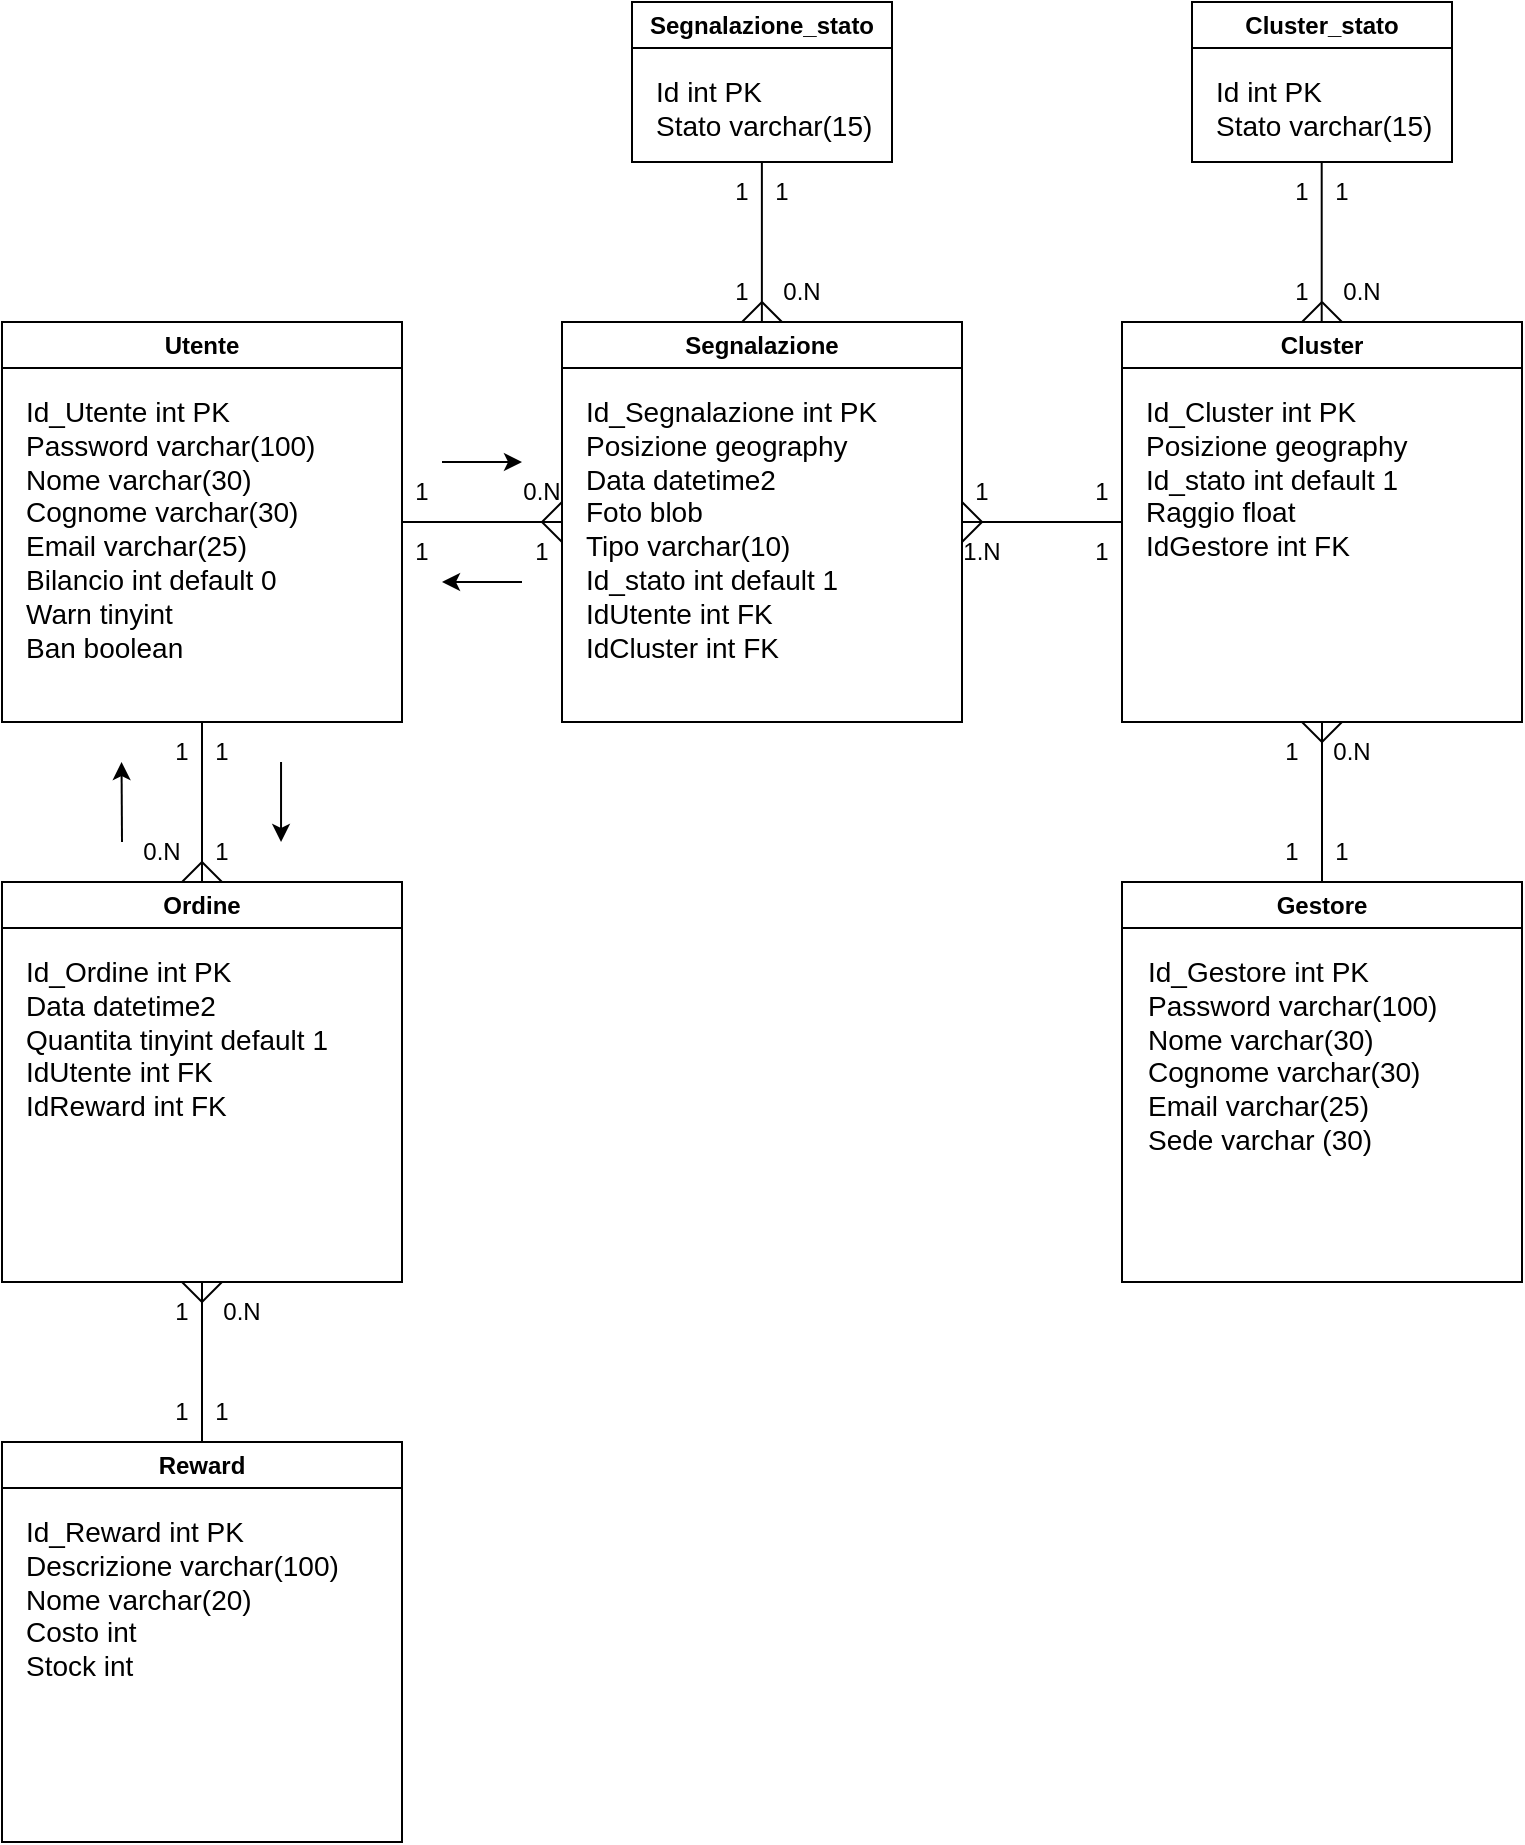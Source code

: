 <mxfile version="20.6.0" type="device"><diagram id="R2lEEEUBdFMjLlhIrx00" name="Page-1"><mxGraphModel dx="1511" dy="1793" grid="1" gridSize="10" guides="1" tooltips="1" connect="1" arrows="1" fold="1" page="1" pageScale="1" pageWidth="850" pageHeight="1100" math="0" shadow="0" extFonts="Permanent Marker^https://fonts.googleapis.com/css?family=Permanent+Marker"><root><mxCell id="0"/><mxCell id="1" parent="0"/><mxCell id="FK2Xxi5X0Ovtd6CYyroS-1" value="Utente" style="swimlane;whiteSpace=wrap;html=1;" parent="1" vertex="1"><mxGeometry x="40" y="40" width="200" height="200" as="geometry"/></mxCell><mxCell id="FK2Xxi5X0Ovtd6CYyroS-7" value="&lt;font style=&quot;font-size: 14px;&quot;&gt;Id_Utente int PK&lt;br&gt;Password varchar(100)&lt;br&gt;Nome varchar(30)&lt;br&gt;Cognome varchar(30)&lt;br&gt;Email varchar(25)&lt;br&gt;Bilancio int default 0&lt;br&gt;Warn tinyint&lt;br&gt;Ban boolean&lt;br&gt;&lt;br&gt;&lt;/font&gt;" style="text;html=1;strokeColor=none;fillColor=none;align=left;verticalAlign=top;whiteSpace=wrap;rounded=0;" parent="FK2Xxi5X0Ovtd6CYyroS-1" vertex="1"><mxGeometry x="10" y="30" width="180" height="160" as="geometry"/></mxCell><mxCell id="FK2Xxi5X0Ovtd6CYyroS-2" value="Segnalazione" style="swimlane;whiteSpace=wrap;html=1;" parent="1" vertex="1"><mxGeometry x="320" y="40" width="200" height="200" as="geometry"/></mxCell><mxCell id="FK2Xxi5X0Ovtd6CYyroS-8" value="Id_Segnalazione int PK&lt;br&gt;Posizione geography&lt;br&gt;Data datetime2&lt;br&gt;Foto blob&lt;br&gt;Tipo varchar(10)&lt;br&gt;Id_stato int default 1&amp;nbsp;&lt;br&gt;IdUtente int FK&lt;br&gt;IdCluster int FK" style="text;html=1;strokeColor=none;fillColor=none;align=left;verticalAlign=top;whiteSpace=wrap;rounded=0;fontSize=14;" parent="FK2Xxi5X0Ovtd6CYyroS-2" vertex="1"><mxGeometry x="10" y="30" width="180" height="160" as="geometry"/></mxCell><mxCell id="FK2Xxi5X0Ovtd6CYyroS-3" value="Cluster" style="swimlane;whiteSpace=wrap;html=1;" parent="1" vertex="1"><mxGeometry x="600" y="40" width="200" height="200" as="geometry"/></mxCell><mxCell id="FK2Xxi5X0Ovtd6CYyroS-9" value="Id_Cluster int PK&lt;br&gt;Posizione geography&lt;br&gt;Id_stato int default 1&lt;br&gt;Raggio float&lt;br&gt;IdGestore int FK" style="text;html=1;strokeColor=none;fillColor=none;align=left;verticalAlign=top;whiteSpace=wrap;rounded=0;fontSize=14;" parent="FK2Xxi5X0Ovtd6CYyroS-3" vertex="1"><mxGeometry x="10" y="30" width="180" height="160" as="geometry"/></mxCell><mxCell id="FK2Xxi5X0Ovtd6CYyroS-53" value="1" style="text;html=1;strokeColor=none;fillColor=none;align=center;verticalAlign=middle;whiteSpace=wrap;rounded=0;fontSize=12;" parent="FK2Xxi5X0Ovtd6CYyroS-3" vertex="1"><mxGeometry x="-100" y="70" width="60" height="30" as="geometry"/></mxCell><mxCell id="FK2Xxi5X0Ovtd6CYyroS-55" value="1" style="text;html=1;strokeColor=none;fillColor=none;align=center;verticalAlign=middle;whiteSpace=wrap;rounded=0;fontSize=12;" parent="FK2Xxi5X0Ovtd6CYyroS-3" vertex="1"><mxGeometry x="-40" y="100" width="60" height="30" as="geometry"/></mxCell><mxCell id="x_9K_pNf-OK743px4wYx-32" value="" style="endArrow=none;html=1;rounded=0;" edge="1" parent="FK2Xxi5X0Ovtd6CYyroS-3"><mxGeometry width="50" height="50" relative="1" as="geometry"><mxPoint x="110" as="sourcePoint"/><mxPoint x="100" y="-10" as="targetPoint"/></mxGeometry></mxCell><mxCell id="FK2Xxi5X0Ovtd6CYyroS-4" value="Ordine" style="swimlane;whiteSpace=wrap;html=1;" parent="1" vertex="1"><mxGeometry x="40" y="320" width="200" height="200" as="geometry"/></mxCell><mxCell id="FK2Xxi5X0Ovtd6CYyroS-11" value="Id_Ordine int PK&lt;br&gt;Data datetime2&lt;br&gt;Quantita tinyint default 1&lt;br&gt;IdUtente int FK&lt;br&gt;IdReward int FK" style="text;html=1;strokeColor=none;fillColor=none;align=left;verticalAlign=top;whiteSpace=wrap;rounded=0;fontSize=14;" parent="FK2Xxi5X0Ovtd6CYyroS-4" vertex="1"><mxGeometry x="10" y="30" width="180" height="160" as="geometry"/></mxCell><mxCell id="FK2Xxi5X0Ovtd6CYyroS-5" value="Reward" style="swimlane;whiteSpace=wrap;html=1;" parent="1" vertex="1"><mxGeometry x="40" y="600" width="200" height="200" as="geometry"/></mxCell><mxCell id="FK2Xxi5X0Ovtd6CYyroS-12" value="Id_Reward int PK&lt;br&gt;Descrizione varchar(100)&lt;br&gt;Nome varchar(20)&lt;br&gt;Costo int&lt;br&gt;Stock int" style="text;html=1;strokeColor=none;fillColor=none;align=left;verticalAlign=top;whiteSpace=wrap;rounded=0;fontSize=14;" parent="FK2Xxi5X0Ovtd6CYyroS-5" vertex="1"><mxGeometry x="10" y="30" width="180" height="160" as="geometry"/></mxCell><mxCell id="FK2Xxi5X0Ovtd6CYyroS-6" value="Gestore" style="swimlane;whiteSpace=wrap;html=1;" parent="1" vertex="1"><mxGeometry x="600" y="320" width="200" height="200" as="geometry"/></mxCell><mxCell id="FK2Xxi5X0Ovtd6CYyroS-10" value="Id_Gestore int PK&lt;br&gt;Password varchar(100)&lt;br&gt;Nome varchar(30)&lt;br&gt;Cognome varchar(30)&lt;br&gt;Email varchar(25)&lt;br&gt;Sede varchar (30)" style="text;html=1;strokeColor=none;fillColor=none;align=left;verticalAlign=top;whiteSpace=wrap;rounded=0;fontSize=14;" parent="FK2Xxi5X0Ovtd6CYyroS-6" vertex="1"><mxGeometry x="11" y="30" width="180" height="160" as="geometry"/></mxCell><mxCell id="FK2Xxi5X0Ovtd6CYyroS-19" value="" style="endArrow=none;html=1;rounded=0;fontSize=14;entryX=0.5;entryY=1;entryDx=0;entryDy=0;" parent="1" target="FK2Xxi5X0Ovtd6CYyroS-4" edge="1"><mxGeometry width="50" height="50" relative="1" as="geometry"><mxPoint x="140" y="600" as="sourcePoint"/><mxPoint x="190" y="550" as="targetPoint"/></mxGeometry></mxCell><mxCell id="FK2Xxi5X0Ovtd6CYyroS-20" value="" style="endArrow=none;html=1;rounded=0;fontSize=14;" parent="1" edge="1"><mxGeometry width="50" height="50" relative="1" as="geometry"><mxPoint x="140" y="530" as="sourcePoint"/><mxPoint x="150" y="520" as="targetPoint"/></mxGeometry></mxCell><mxCell id="FK2Xxi5X0Ovtd6CYyroS-21" value="" style="endArrow=none;html=1;rounded=0;fontSize=14;" parent="1" edge="1"><mxGeometry width="50" height="50" relative="1" as="geometry"><mxPoint x="140" y="530" as="sourcePoint"/><mxPoint x="130" y="520" as="targetPoint"/></mxGeometry></mxCell><mxCell id="FK2Xxi5X0Ovtd6CYyroS-25" value="" style="endArrow=none;html=1;rounded=0;fontSize=14;" parent="1" edge="1"><mxGeometry width="50" height="50" relative="1" as="geometry"><mxPoint x="140" y="320" as="sourcePoint"/><mxPoint x="140" y="240" as="targetPoint"/></mxGeometry></mxCell><mxCell id="FK2Xxi5X0Ovtd6CYyroS-26" value="" style="endArrow=none;html=1;rounded=0;fontSize=14;" parent="1" edge="1"><mxGeometry width="50" height="50" relative="1" as="geometry"><mxPoint x="130" y="320.0" as="sourcePoint"/><mxPoint x="140" y="310.0" as="targetPoint"/></mxGeometry></mxCell><mxCell id="FK2Xxi5X0Ovtd6CYyroS-27" value="" style="endArrow=none;html=1;rounded=0;fontSize=14;" parent="1" edge="1"><mxGeometry width="50" height="50" relative="1" as="geometry"><mxPoint x="150" y="320.0" as="sourcePoint"/><mxPoint x="140" y="310.0" as="targetPoint"/></mxGeometry></mxCell><mxCell id="FK2Xxi5X0Ovtd6CYyroS-28" value="" style="endArrow=none;html=1;rounded=0;fontSize=14;exitX=1;exitY=0.5;exitDx=0;exitDy=0;" parent="1" source="FK2Xxi5X0Ovtd6CYyroS-1" edge="1"><mxGeometry width="50" height="50" relative="1" as="geometry"><mxPoint x="280" y="180" as="sourcePoint"/><mxPoint x="320" y="140" as="targetPoint"/></mxGeometry></mxCell><mxCell id="FK2Xxi5X0Ovtd6CYyroS-29" value="" style="endArrow=none;html=1;rounded=0;fontSize=14;" parent="1" edge="1"><mxGeometry width="50" height="50" relative="1" as="geometry"><mxPoint x="310" y="140.0" as="sourcePoint"/><mxPoint x="320" y="130.0" as="targetPoint"/></mxGeometry></mxCell><mxCell id="FK2Xxi5X0Ovtd6CYyroS-30" value="" style="endArrow=none;html=1;rounded=0;fontSize=14;" parent="1" edge="1"><mxGeometry width="50" height="50" relative="1" as="geometry"><mxPoint x="320" y="150.0" as="sourcePoint"/><mxPoint x="310" y="140.0" as="targetPoint"/></mxGeometry></mxCell><mxCell id="FK2Xxi5X0Ovtd6CYyroS-31" value="" style="endArrow=none;html=1;rounded=0;fontSize=14;entryX=0.5;entryY=1;entryDx=0;entryDy=0;" parent="1" edge="1"><mxGeometry width="50" height="50" relative="1" as="geometry"><mxPoint x="700" y="320" as="sourcePoint"/><mxPoint x="700" y="240.0" as="targetPoint"/></mxGeometry></mxCell><mxCell id="FK2Xxi5X0Ovtd6CYyroS-32" value="" style="endArrow=none;html=1;rounded=0;fontSize=14;" parent="1" edge="1"><mxGeometry width="50" height="50" relative="1" as="geometry"><mxPoint x="700" y="250.0" as="sourcePoint"/><mxPoint x="710" y="240.0" as="targetPoint"/></mxGeometry></mxCell><mxCell id="FK2Xxi5X0Ovtd6CYyroS-33" value="" style="endArrow=none;html=1;rounded=0;fontSize=14;" parent="1" edge="1"><mxGeometry width="50" height="50" relative="1" as="geometry"><mxPoint x="700" y="250.0" as="sourcePoint"/><mxPoint x="690" y="240.0" as="targetPoint"/></mxGeometry></mxCell><mxCell id="FK2Xxi5X0Ovtd6CYyroS-34" value="" style="endArrow=none;html=1;rounded=0;fontSize=14;entryX=0;entryY=0.5;entryDx=0;entryDy=0;exitX=1;exitY=0.5;exitDx=0;exitDy=0;" parent="1" source="FK2Xxi5X0Ovtd6CYyroS-2" target="FK2Xxi5X0Ovtd6CYyroS-3" edge="1"><mxGeometry width="50" height="50" relative="1" as="geometry"><mxPoint x="540" y="170" as="sourcePoint"/><mxPoint x="540" y="90.0" as="targetPoint"/></mxGeometry></mxCell><mxCell id="FK2Xxi5X0Ovtd6CYyroS-35" value="" style="endArrow=none;html=1;rounded=0;fontSize=14;" parent="1" edge="1"><mxGeometry width="50" height="50" relative="1" as="geometry"><mxPoint x="520" y="150.0" as="sourcePoint"/><mxPoint x="530" y="140.0" as="targetPoint"/></mxGeometry></mxCell><mxCell id="FK2Xxi5X0Ovtd6CYyroS-36" value="" style="endArrow=none;html=1;rounded=0;fontSize=14;" parent="1" edge="1"><mxGeometry width="50" height="50" relative="1" as="geometry"><mxPoint x="530" y="140.0" as="sourcePoint"/><mxPoint x="520" y="130.0" as="targetPoint"/></mxGeometry></mxCell><mxCell id="FK2Xxi5X0Ovtd6CYyroS-38" value="1" style="text;html=1;strokeColor=none;fillColor=none;align=center;verticalAlign=middle;whiteSpace=wrap;rounded=0;fontSize=12;" parent="1" vertex="1"><mxGeometry x="100" y="240" width="60" height="30" as="geometry"/></mxCell><mxCell id="FK2Xxi5X0Ovtd6CYyroS-42" value="1" style="text;html=1;strokeColor=none;fillColor=none;align=center;verticalAlign=middle;whiteSpace=wrap;rounded=0;fontSize=12;" parent="1" vertex="1"><mxGeometry x="120" y="240" width="60" height="30" as="geometry"/></mxCell><mxCell id="FK2Xxi5X0Ovtd6CYyroS-43" value="1" style="text;html=1;strokeColor=none;fillColor=none;align=center;verticalAlign=middle;whiteSpace=wrap;rounded=0;fontSize=12;" parent="1" vertex="1"><mxGeometry x="120" y="290" width="60" height="30" as="geometry"/></mxCell><mxCell id="FK2Xxi5X0Ovtd6CYyroS-44" value="0.N" style="text;html=1;strokeColor=none;fillColor=none;align=center;verticalAlign=middle;whiteSpace=wrap;rounded=0;fontSize=12;" parent="1" vertex="1"><mxGeometry x="90" y="290" width="60" height="30" as="geometry"/></mxCell><mxCell id="FK2Xxi5X0Ovtd6CYyroS-45" value="1" style="text;html=1;strokeColor=none;fillColor=none;align=center;verticalAlign=middle;whiteSpace=wrap;rounded=0;fontSize=12;" parent="1" vertex="1"><mxGeometry x="100" y="520" width="60" height="30" as="geometry"/></mxCell><mxCell id="FK2Xxi5X0Ovtd6CYyroS-46" value="1" style="text;html=1;strokeColor=none;fillColor=none;align=center;verticalAlign=middle;whiteSpace=wrap;rounded=0;fontSize=12;" parent="1" vertex="1"><mxGeometry x="100" y="570" width="60" height="30" as="geometry"/></mxCell><mxCell id="FK2Xxi5X0Ovtd6CYyroS-47" value="1" style="text;html=1;strokeColor=none;fillColor=none;align=center;verticalAlign=middle;whiteSpace=wrap;rounded=0;fontSize=12;" parent="1" vertex="1"><mxGeometry x="120" y="570" width="60" height="30" as="geometry"/></mxCell><mxCell id="FK2Xxi5X0Ovtd6CYyroS-48" value="0.N" style="text;html=1;strokeColor=none;fillColor=none;align=center;verticalAlign=middle;whiteSpace=wrap;rounded=0;fontSize=12;" parent="1" vertex="1"><mxGeometry x="130" y="520" width="60" height="30" as="geometry"/></mxCell><mxCell id="FK2Xxi5X0Ovtd6CYyroS-49" value="1" style="text;html=1;strokeColor=none;fillColor=none;align=center;verticalAlign=middle;whiteSpace=wrap;rounded=0;fontSize=12;" parent="1" vertex="1"><mxGeometry x="220" y="110" width="60" height="30" as="geometry"/></mxCell><mxCell id="FK2Xxi5X0Ovtd6CYyroS-50" value="1" style="text;html=1;strokeColor=none;fillColor=none;align=center;verticalAlign=middle;whiteSpace=wrap;rounded=0;fontSize=12;" parent="1" vertex="1"><mxGeometry x="220" y="140" width="60" height="30" as="geometry"/></mxCell><mxCell id="FK2Xxi5X0Ovtd6CYyroS-51" value="1" style="text;html=1;strokeColor=none;fillColor=none;align=center;verticalAlign=middle;whiteSpace=wrap;rounded=0;fontSize=12;" parent="1" vertex="1"><mxGeometry x="280" y="140" width="60" height="30" as="geometry"/></mxCell><mxCell id="FK2Xxi5X0Ovtd6CYyroS-52" value="0.N" style="text;html=1;strokeColor=none;fillColor=none;align=center;verticalAlign=middle;whiteSpace=wrap;rounded=0;fontSize=12;" parent="1" vertex="1"><mxGeometry x="280" y="110" width="60" height="30" as="geometry"/></mxCell><mxCell id="FK2Xxi5X0Ovtd6CYyroS-56" value="1.N" style="text;html=1;strokeColor=none;fillColor=none;align=center;verticalAlign=middle;whiteSpace=wrap;rounded=0;fontSize=12;" parent="1" vertex="1"><mxGeometry x="500" y="140" width="60" height="30" as="geometry"/></mxCell><mxCell id="FK2Xxi5X0Ovtd6CYyroS-54" value="1" style="text;html=1;strokeColor=none;fillColor=none;align=center;verticalAlign=middle;whiteSpace=wrap;rounded=0;fontSize=12;" parent="1" vertex="1"><mxGeometry x="560" y="110" width="60" height="30" as="geometry"/></mxCell><mxCell id="FK2Xxi5X0Ovtd6CYyroS-57" value="1" style="text;html=1;strokeColor=none;fillColor=none;align=center;verticalAlign=middle;whiteSpace=wrap;rounded=0;fontSize=12;" parent="1" vertex="1"><mxGeometry x="655" y="240" width="60" height="30" as="geometry"/></mxCell><mxCell id="FK2Xxi5X0Ovtd6CYyroS-58" value="1" style="text;html=1;strokeColor=none;fillColor=none;align=center;verticalAlign=middle;whiteSpace=wrap;rounded=0;fontSize=12;" parent="1" vertex="1"><mxGeometry x="655" y="290" width="60" height="30" as="geometry"/></mxCell><mxCell id="FK2Xxi5X0Ovtd6CYyroS-59" value="1" style="text;html=1;strokeColor=none;fillColor=none;align=center;verticalAlign=middle;whiteSpace=wrap;rounded=0;fontSize=12;" parent="1" vertex="1"><mxGeometry x="680" y="290" width="60" height="30" as="geometry"/></mxCell><mxCell id="FK2Xxi5X0Ovtd6CYyroS-60" value="0.N" style="text;html=1;strokeColor=none;fillColor=none;align=center;verticalAlign=middle;whiteSpace=wrap;rounded=0;fontSize=12;" parent="1" vertex="1"><mxGeometry x="685" y="240" width="60" height="30" as="geometry"/></mxCell><mxCell id="FK2Xxi5X0Ovtd6CYyroS-61" value="" style="endArrow=classic;html=1;rounded=0;fontSize=12;" parent="1" edge="1"><mxGeometry width="50" height="50" relative="1" as="geometry"><mxPoint x="260" y="110" as="sourcePoint"/><mxPoint x="300" y="110" as="targetPoint"/></mxGeometry></mxCell><mxCell id="FK2Xxi5X0Ovtd6CYyroS-62" value="" style="endArrow=classic;html=1;rounded=0;fontSize=12;" parent="1" edge="1"><mxGeometry width="50" height="50" relative="1" as="geometry"><mxPoint x="300" y="170" as="sourcePoint"/><mxPoint x="260" y="170" as="targetPoint"/></mxGeometry></mxCell><mxCell id="FK2Xxi5X0Ovtd6CYyroS-63" value="" style="endArrow=classic;html=1;rounded=0;fontSize=12;" parent="1" edge="1"><mxGeometry width="50" height="50" relative="1" as="geometry"><mxPoint x="179.52" y="260" as="sourcePoint"/><mxPoint x="179.52" y="300" as="targetPoint"/></mxGeometry></mxCell><mxCell id="FK2Xxi5X0Ovtd6CYyroS-65" value="" style="endArrow=classic;html=1;rounded=0;fontSize=12;" parent="1" edge="1"><mxGeometry width="50" height="50" relative="1" as="geometry"><mxPoint x="100" y="300" as="sourcePoint"/><mxPoint x="99.77" y="260" as="targetPoint"/></mxGeometry></mxCell><mxCell id="x_9K_pNf-OK743px4wYx-5" value="Segnalazione_stato" style="swimlane;whiteSpace=wrap;html=1;" vertex="1" parent="1"><mxGeometry x="355" y="-120" width="130" height="80" as="geometry"/></mxCell><mxCell id="x_9K_pNf-OK743px4wYx-8" value="Id int PK&lt;br&gt;Stato varchar(15)" style="text;html=1;strokeColor=none;fillColor=none;align=left;verticalAlign=top;whiteSpace=wrap;rounded=0;fontSize=14;" vertex="1" parent="x_9K_pNf-OK743px4wYx-5"><mxGeometry x="10" y="30" width="120" height="50" as="geometry"/></mxCell><mxCell id="x_9K_pNf-OK743px4wYx-12" value="" style="endArrow=none;html=1;rounded=0;" edge="1" parent="1"><mxGeometry width="50" height="50" relative="1" as="geometry"><mxPoint x="419.94" y="40" as="sourcePoint"/><mxPoint x="419.94" y="-40" as="targetPoint"/></mxGeometry></mxCell><mxCell id="x_9K_pNf-OK743px4wYx-15" value="1" style="text;html=1;strokeColor=none;fillColor=none;align=center;verticalAlign=middle;whiteSpace=wrap;rounded=0;fontSize=12;" vertex="1" parent="1"><mxGeometry x="400" y="-40" width="60" height="30" as="geometry"/></mxCell><mxCell id="x_9K_pNf-OK743px4wYx-16" value="0.N" style="text;html=1;strokeColor=none;fillColor=none;align=center;verticalAlign=middle;whiteSpace=wrap;rounded=0;fontSize=12;" vertex="1" parent="1"><mxGeometry x="410" y="10" width="60" height="30" as="geometry"/></mxCell><mxCell id="x_9K_pNf-OK743px4wYx-17" value="1" style="text;html=1;strokeColor=none;fillColor=none;align=center;verticalAlign=middle;whiteSpace=wrap;rounded=0;fontSize=12;" vertex="1" parent="1"><mxGeometry x="380" y="-40" width="60" height="30" as="geometry"/></mxCell><mxCell id="x_9K_pNf-OK743px4wYx-18" value="1" style="text;html=1;strokeColor=none;fillColor=none;align=center;verticalAlign=middle;whiteSpace=wrap;rounded=0;fontSize=12;" vertex="1" parent="1"><mxGeometry x="380" y="10" width="60" height="30" as="geometry"/></mxCell><mxCell id="x_9K_pNf-OK743px4wYx-19" value="Cluster_stato" style="swimlane;whiteSpace=wrap;html=1;" vertex="1" parent="1"><mxGeometry x="635" y="-120" width="130" height="80" as="geometry"/></mxCell><mxCell id="x_9K_pNf-OK743px4wYx-20" value="Id int PK&lt;br&gt;Stato varchar(15)" style="text;html=1;strokeColor=none;fillColor=none;align=left;verticalAlign=top;whiteSpace=wrap;rounded=0;fontSize=14;" vertex="1" parent="x_9K_pNf-OK743px4wYx-19"><mxGeometry x="10" y="30" width="120" height="50" as="geometry"/></mxCell><mxCell id="x_9K_pNf-OK743px4wYx-21" value="" style="endArrow=none;html=1;rounded=0;" edge="1" parent="1"><mxGeometry width="50" height="50" relative="1" as="geometry"><mxPoint x="699.85" y="40" as="sourcePoint"/><mxPoint x="699.85" y="-40" as="targetPoint"/></mxGeometry></mxCell><mxCell id="x_9K_pNf-OK743px4wYx-22" value="1" style="text;html=1;strokeColor=none;fillColor=none;align=center;verticalAlign=middle;whiteSpace=wrap;rounded=0;fontSize=12;" vertex="1" parent="1"><mxGeometry x="680" y="-40" width="60" height="30" as="geometry"/></mxCell><mxCell id="x_9K_pNf-OK743px4wYx-23" value="0.N" style="text;html=1;strokeColor=none;fillColor=none;align=center;verticalAlign=middle;whiteSpace=wrap;rounded=0;fontSize=12;" vertex="1" parent="1"><mxGeometry x="690" y="10" width="60" height="30" as="geometry"/></mxCell><mxCell id="x_9K_pNf-OK743px4wYx-24" value="1" style="text;html=1;strokeColor=none;fillColor=none;align=center;verticalAlign=middle;whiteSpace=wrap;rounded=0;fontSize=12;" vertex="1" parent="1"><mxGeometry x="660" y="-40" width="60" height="30" as="geometry"/></mxCell><mxCell id="x_9K_pNf-OK743px4wYx-25" value="1" style="text;html=1;strokeColor=none;fillColor=none;align=center;verticalAlign=middle;whiteSpace=wrap;rounded=0;fontSize=12;" vertex="1" parent="1"><mxGeometry x="660" y="10" width="60" height="30" as="geometry"/></mxCell><mxCell id="x_9K_pNf-OK743px4wYx-26" value="" style="endArrow=none;html=1;rounded=0;" edge="1" parent="1"><mxGeometry width="50" height="50" relative="1" as="geometry"><mxPoint x="690" y="40" as="sourcePoint"/><mxPoint x="700" y="30" as="targetPoint"/></mxGeometry></mxCell><mxCell id="x_9K_pNf-OK743px4wYx-31" value="" style="endArrow=none;html=1;rounded=0;" edge="1" parent="1"><mxGeometry width="50" height="50" relative="1" as="geometry"><mxPoint x="410" y="40" as="sourcePoint"/><mxPoint x="420" y="30" as="targetPoint"/></mxGeometry></mxCell><mxCell id="x_9K_pNf-OK743px4wYx-33" value="" style="endArrow=none;html=1;rounded=0;" edge="1" parent="1"><mxGeometry width="50" height="50" relative="1" as="geometry"><mxPoint x="430" y="40" as="sourcePoint"/><mxPoint x="420" y="30" as="targetPoint"/></mxGeometry></mxCell></root></mxGraphModel></diagram></mxfile>